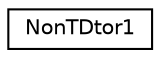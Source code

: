 digraph "Graphical Class Hierarchy"
{
  edge [fontname="Helvetica",fontsize="10",labelfontname="Helvetica",labelfontsize="10"];
  node [fontname="Helvetica",fontsize="10",shape=record];
  rankdir="LR";
  Node0 [label="NonTDtor1",height=0.2,width=0.4,color="black", fillcolor="white", style="filled",URL="$struct_non_t_dtor1.html"];
}
